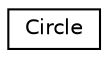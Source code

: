 digraph "Graphical Class Hierarchy"
{
  edge [fontname="Helvetica",fontsize="10",labelfontname="Helvetica",labelfontsize="10"];
  node [fontname="Helvetica",fontsize="10",shape=record];
  rankdir="LR";
  Node0 [label="Circle",height=0.2,width=0.4,color="black", fillcolor="white", style="filled",URL="$classunitingtwist_1_1_circle.html",tooltip="A simple OpenGL helper that supports drawing circles on the screen. "];
}
